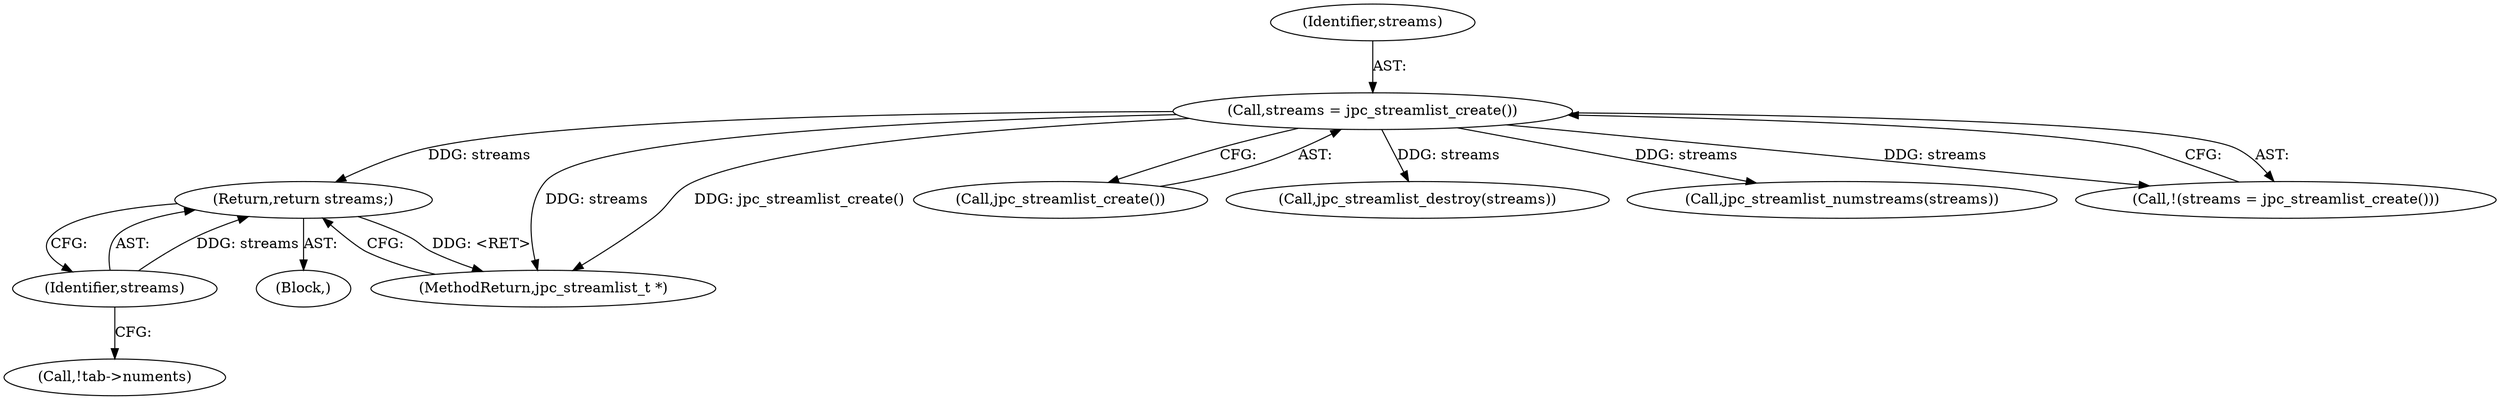 digraph "0_jasper_d42b2388f7f8e0332c846675133acea151fc557a_37@pointer" {
"1000126" [label="(Return,return streams;)"];
"1000127" [label="(Identifier,streams)"];
"1000115" [label="(Call,streams = jpc_streamlist_create())"];
"1000300" [label="(MethodReturn,jpc_streamlist_t *)"];
"1000126" [label="(Return,return streams;)"];
"1000121" [label="(Call,!tab->numents)"];
"1000117" [label="(Call,jpc_streamlist_create())"];
"1000125" [label="(Block,)"];
"1000116" [label="(Identifier,streams)"];
"1000296" [label="(Call,jpc_streamlist_destroy(streams))"];
"1000168" [label="(Call,jpc_streamlist_numstreams(streams))"];
"1000115" [label="(Call,streams = jpc_streamlist_create())"];
"1000127" [label="(Identifier,streams)"];
"1000114" [label="(Call,!(streams = jpc_streamlist_create()))"];
"1000126" -> "1000125"  [label="AST: "];
"1000126" -> "1000127"  [label="CFG: "];
"1000127" -> "1000126"  [label="AST: "];
"1000300" -> "1000126"  [label="CFG: "];
"1000126" -> "1000300"  [label="DDG: <RET>"];
"1000127" -> "1000126"  [label="DDG: streams"];
"1000115" -> "1000126"  [label="DDG: streams"];
"1000127" -> "1000121"  [label="CFG: "];
"1000115" -> "1000114"  [label="AST: "];
"1000115" -> "1000117"  [label="CFG: "];
"1000116" -> "1000115"  [label="AST: "];
"1000117" -> "1000115"  [label="AST: "];
"1000114" -> "1000115"  [label="CFG: "];
"1000115" -> "1000300"  [label="DDG: jpc_streamlist_create()"];
"1000115" -> "1000300"  [label="DDG: streams"];
"1000115" -> "1000114"  [label="DDG: streams"];
"1000115" -> "1000168"  [label="DDG: streams"];
"1000115" -> "1000296"  [label="DDG: streams"];
}
